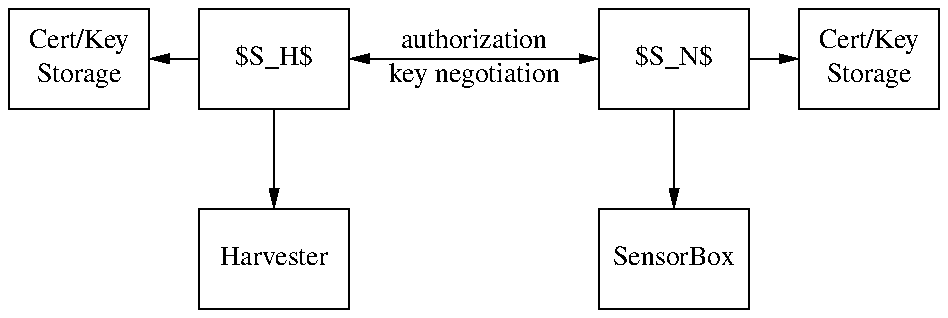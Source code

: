.PS

box width 0.7 "Cert/Key" "Storage"
line <- 0.25
SH: box "$S_H$"
line <-> 1.25 "authorization" "key negotiation"
SN: box "$S_N$"
line -> 0.25
box width 0.7 "Cert/Key" "Storage"

move to SH.s
down
arrow
box "Harvester"

move to SN.s
down
arrow
box "SensorBox"

.PE
